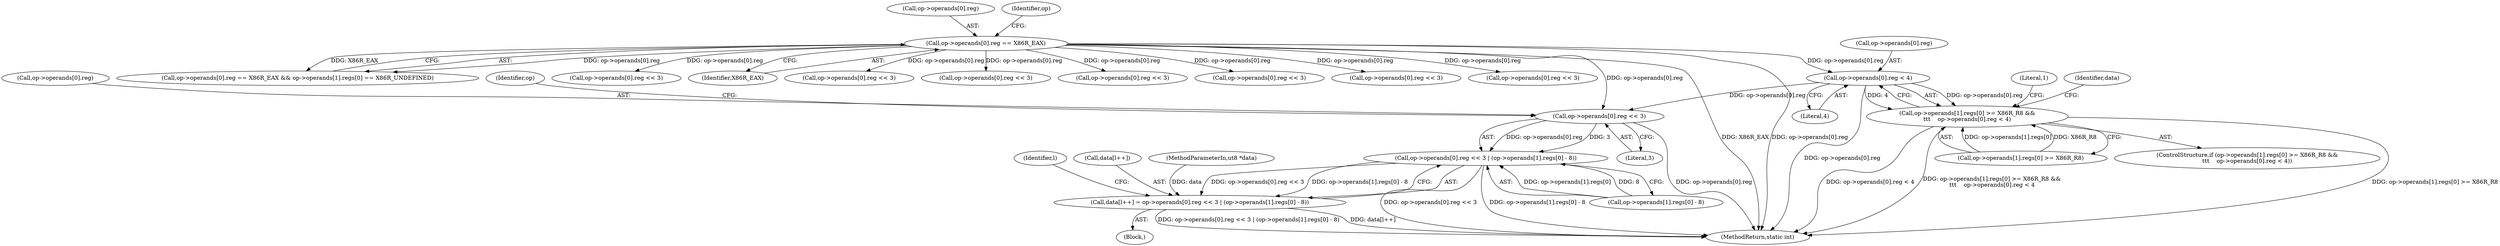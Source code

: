 digraph "0_radare2_f17bfd9f1da05f30f23a4dd05e9d2363e1406948@array" {
"1002201" [label="(Call,op->operands[0].reg < 4)"];
"1002031" [label="(Call,op->operands[0].reg == X86R_EAX)"];
"1002189" [label="(Call,op->operands[1].regs[0] >= X86R_R8 &&\n\t\t\t    op->operands[0].reg < 4)"];
"1002229" [label="(Call,op->operands[0].reg << 3)"];
"1002228" [label="(Call,op->operands[0].reg << 3 | (op->operands[1].regs[0] - 8))"];
"1002223" [label="(Call,data[l++] = op->operands[0].reg << 3 | (op->operands[1].regs[0] - 8))"];
"1002224" [label="(Call,data[l++])"];
"1002189" [label="(Call,op->operands[1].regs[0] >= X86R_R8 &&\n\t\t\t    op->operands[0].reg < 4)"];
"1002238" [label="(Call,op->operands[1].regs[0] - 8)"];
"1003216" [label="(MethodReturn,static int)"];
"1002030" [label="(Call,op->operands[0].reg == X86R_EAX && op->operands[1].regs[0] == X86R_UNDEFINED)"];
"1002032" [label="(Call,op->operands[0].reg)"];
"1000104" [label="(MethodParameterIn,ut8 *data)"];
"1002045" [label="(Identifier,op)"];
"1002562" [label="(Call,op->operands[0].reg << 3)"];
"1002243" [label="(Identifier,op)"];
"1002031" [label="(Call,op->operands[0].reg == X86R_EAX)"];
"1002039" [label="(Identifier,X86R_EAX)"];
"1002230" [label="(Call,op->operands[0].reg)"];
"1003044" [label="(Call,op->operands[0].reg << 3)"];
"1002253" [label="(Literal,1)"];
"1002586" [label="(Call,op->operands[0].reg << 3)"];
"1002190" [label="(Call,op->operands[1].regs[0] >= X86R_R8)"];
"1002201" [label="(Call,op->operands[0].reg < 4)"];
"1002209" [label="(Literal,4)"];
"1002202" [label="(Call,op->operands[0].reg)"];
"1002210" [label="(Block,)"];
"1002188" [label="(ControlStructure,if (op->operands[1].regs[0] >= X86R_R8 &&\n\t\t\t    op->operands[0].reg < 4))"];
"1002213" [label="(Identifier,data)"];
"1002921" [label="(Call,op->operands[0].reg << 3)"];
"1002647" [label="(Call,op->operands[0].reg << 3)"];
"1002250" [label="(Identifier,l)"];
"1002792" [label="(Call,op->operands[0].reg << 3)"];
"1002237" [label="(Literal,3)"];
"1002223" [label="(Call,data[l++] = op->operands[0].reg << 3 | (op->operands[1].regs[0] - 8))"];
"1002228" [label="(Call,op->operands[0].reg << 3 | (op->operands[1].regs[0] - 8))"];
"1002311" [label="(Call,op->operands[0].reg << 3)"];
"1002229" [label="(Call,op->operands[0].reg << 3)"];
"1002201" -> "1002189"  [label="AST: "];
"1002201" -> "1002209"  [label="CFG: "];
"1002202" -> "1002201"  [label="AST: "];
"1002209" -> "1002201"  [label="AST: "];
"1002189" -> "1002201"  [label="CFG: "];
"1002201" -> "1003216"  [label="DDG: op->operands[0].reg"];
"1002201" -> "1002189"  [label="DDG: op->operands[0].reg"];
"1002201" -> "1002189"  [label="DDG: 4"];
"1002031" -> "1002201"  [label="DDG: op->operands[0].reg"];
"1002201" -> "1002229"  [label="DDG: op->operands[0].reg"];
"1002031" -> "1002030"  [label="AST: "];
"1002031" -> "1002039"  [label="CFG: "];
"1002032" -> "1002031"  [label="AST: "];
"1002039" -> "1002031"  [label="AST: "];
"1002045" -> "1002031"  [label="CFG: "];
"1002030" -> "1002031"  [label="CFG: "];
"1002031" -> "1003216"  [label="DDG: op->operands[0].reg"];
"1002031" -> "1003216"  [label="DDG: X86R_EAX"];
"1002031" -> "1002030"  [label="DDG: op->operands[0].reg"];
"1002031" -> "1002030"  [label="DDG: X86R_EAX"];
"1002031" -> "1002229"  [label="DDG: op->operands[0].reg"];
"1002031" -> "1002311"  [label="DDG: op->operands[0].reg"];
"1002031" -> "1002562"  [label="DDG: op->operands[0].reg"];
"1002031" -> "1002586"  [label="DDG: op->operands[0].reg"];
"1002031" -> "1002647"  [label="DDG: op->operands[0].reg"];
"1002031" -> "1002792"  [label="DDG: op->operands[0].reg"];
"1002031" -> "1002921"  [label="DDG: op->operands[0].reg"];
"1002031" -> "1003044"  [label="DDG: op->operands[0].reg"];
"1002189" -> "1002188"  [label="AST: "];
"1002189" -> "1002190"  [label="CFG: "];
"1002190" -> "1002189"  [label="AST: "];
"1002213" -> "1002189"  [label="CFG: "];
"1002253" -> "1002189"  [label="CFG: "];
"1002189" -> "1003216"  [label="DDG: op->operands[1].regs[0] >= X86R_R8"];
"1002189" -> "1003216"  [label="DDG: op->operands[0].reg < 4"];
"1002189" -> "1003216"  [label="DDG: op->operands[1].regs[0] >= X86R_R8 &&\n\t\t\t    op->operands[0].reg < 4"];
"1002190" -> "1002189"  [label="DDG: op->operands[1].regs[0]"];
"1002190" -> "1002189"  [label="DDG: X86R_R8"];
"1002229" -> "1002228"  [label="AST: "];
"1002229" -> "1002237"  [label="CFG: "];
"1002230" -> "1002229"  [label="AST: "];
"1002237" -> "1002229"  [label="AST: "];
"1002243" -> "1002229"  [label="CFG: "];
"1002229" -> "1003216"  [label="DDG: op->operands[0].reg"];
"1002229" -> "1002228"  [label="DDG: op->operands[0].reg"];
"1002229" -> "1002228"  [label="DDG: 3"];
"1002228" -> "1002223"  [label="AST: "];
"1002228" -> "1002238"  [label="CFG: "];
"1002238" -> "1002228"  [label="AST: "];
"1002223" -> "1002228"  [label="CFG: "];
"1002228" -> "1003216"  [label="DDG: op->operands[0].reg << 3"];
"1002228" -> "1003216"  [label="DDG: op->operands[1].regs[0] - 8"];
"1002228" -> "1002223"  [label="DDG: op->operands[0].reg << 3"];
"1002228" -> "1002223"  [label="DDG: op->operands[1].regs[0] - 8"];
"1002238" -> "1002228"  [label="DDG: op->operands[1].regs[0]"];
"1002238" -> "1002228"  [label="DDG: 8"];
"1002223" -> "1002210"  [label="AST: "];
"1002224" -> "1002223"  [label="AST: "];
"1002250" -> "1002223"  [label="CFG: "];
"1002223" -> "1003216"  [label="DDG: data[l++]"];
"1002223" -> "1003216"  [label="DDG: op->operands[0].reg << 3 | (op->operands[1].regs[0] - 8)"];
"1000104" -> "1002223"  [label="DDG: data"];
}
